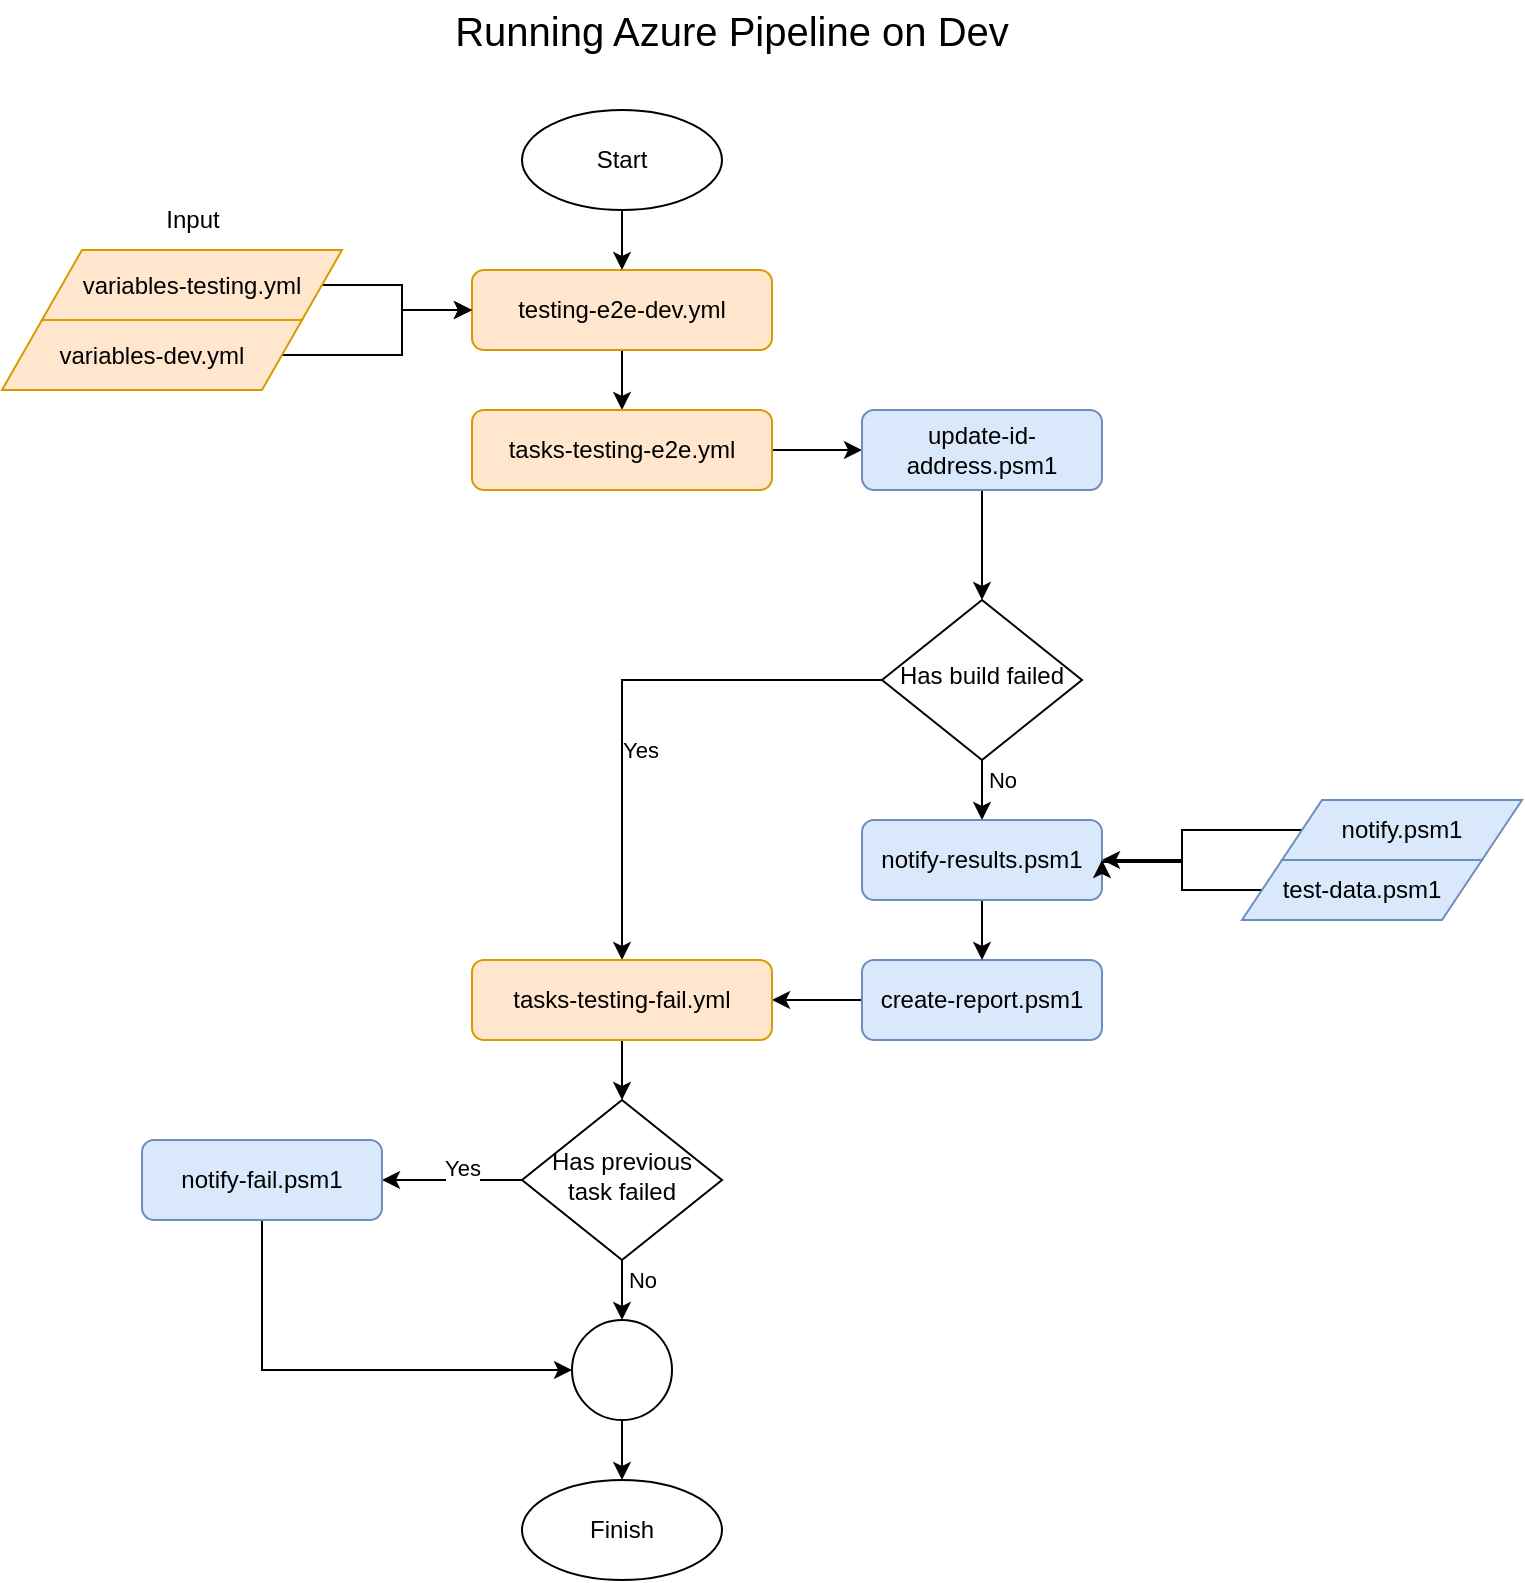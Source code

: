<mxfile version="22.1.17" type="github">
  <diagram id="C5RBs43oDa-KdzZeNtuy" name="Page-1">
    <mxGraphModel dx="986" dy="560" grid="1" gridSize="10" guides="1" tooltips="1" connect="1" arrows="1" fold="1" page="1" pageScale="1" pageWidth="827" pageHeight="1169" math="0" shadow="0">
      <root>
        <mxCell id="WIyWlLk6GJQsqaUBKTNV-0" />
        <mxCell id="WIyWlLk6GJQsqaUBKTNV-1" parent="WIyWlLk6GJQsqaUBKTNV-0" />
        <mxCell id="1_Ts7adoZFFohDj0qqpP-33" value="" style="edgeStyle=orthogonalEdgeStyle;rounded=0;orthogonalLoop=1;jettySize=auto;html=1;" edge="1" parent="WIyWlLk6GJQsqaUBKTNV-1" source="WIyWlLk6GJQsqaUBKTNV-6" target="1_Ts7adoZFFohDj0qqpP-32">
          <mxGeometry relative="1" as="geometry" />
        </mxCell>
        <mxCell id="1_Ts7adoZFFohDj0qqpP-34" value="No" style="edgeLabel;html=1;align=center;verticalAlign=middle;resizable=0;points=[];" vertex="1" connectable="0" parent="1_Ts7adoZFFohDj0qqpP-33">
          <mxGeometry x="0.2" relative="1" as="geometry">
            <mxPoint x="10" as="offset" />
          </mxGeometry>
        </mxCell>
        <mxCell id="1_Ts7adoZFFohDj0qqpP-36" value="" style="edgeStyle=orthogonalEdgeStyle;rounded=0;orthogonalLoop=1;jettySize=auto;html=1;" edge="1" parent="WIyWlLk6GJQsqaUBKTNV-1" source="WIyWlLk6GJQsqaUBKTNV-6" target="1_Ts7adoZFFohDj0qqpP-3">
          <mxGeometry relative="1" as="geometry" />
        </mxCell>
        <mxCell id="1_Ts7adoZFFohDj0qqpP-37" value="Yes" style="edgeLabel;html=1;align=center;verticalAlign=middle;resizable=0;points=[];" vertex="1" connectable="0" parent="1_Ts7adoZFFohDj0qqpP-36">
          <mxGeometry x="-0.16" y="2" relative="1" as="geometry">
            <mxPoint x="-1" y="-8" as="offset" />
          </mxGeometry>
        </mxCell>
        <mxCell id="WIyWlLk6GJQsqaUBKTNV-6" value="Has previous task failed" style="rhombus;whiteSpace=wrap;html=1;shadow=0;fontFamily=Helvetica;fontSize=12;align=center;strokeWidth=1;spacing=6;spacingTop=-4;" parent="WIyWlLk6GJQsqaUBKTNV-1" vertex="1">
          <mxGeometry x="280" y="580" width="100" height="80" as="geometry" />
        </mxCell>
        <mxCell id="1_Ts7adoZFFohDj0qqpP-48" value="" style="edgeStyle=orthogonalEdgeStyle;rounded=0;orthogonalLoop=1;jettySize=auto;html=1;" edge="1" parent="WIyWlLk6GJQsqaUBKTNV-1" source="WIyWlLk6GJQsqaUBKTNV-10" target="1_Ts7adoZFFohDj0qqpP-8">
          <mxGeometry relative="1" as="geometry" />
        </mxCell>
        <mxCell id="1_Ts7adoZFFohDj0qqpP-49" value="Yes" style="edgeLabel;html=1;align=center;verticalAlign=middle;resizable=0;points=[];" vertex="1" connectable="0" parent="1_Ts7adoZFFohDj0qqpP-48">
          <mxGeometry x="0.018" y="-4" relative="1" as="geometry">
            <mxPoint x="13" y="27" as="offset" />
          </mxGeometry>
        </mxCell>
        <mxCell id="1_Ts7adoZFFohDj0qqpP-50" value="" style="edgeStyle=orthogonalEdgeStyle;rounded=0;orthogonalLoop=1;jettySize=auto;html=1;" edge="1" parent="WIyWlLk6GJQsqaUBKTNV-1" source="WIyWlLk6GJQsqaUBKTNV-10" target="1_Ts7adoZFFohDj0qqpP-2">
          <mxGeometry relative="1" as="geometry" />
        </mxCell>
        <mxCell id="1_Ts7adoZFFohDj0qqpP-51" value="No" style="edgeLabel;html=1;align=center;verticalAlign=middle;resizable=0;points=[];" vertex="1" connectable="0" parent="1_Ts7adoZFFohDj0qqpP-50">
          <mxGeometry x="0.24" relative="1" as="geometry">
            <mxPoint x="10" y="-1" as="offset" />
          </mxGeometry>
        </mxCell>
        <mxCell id="WIyWlLk6GJQsqaUBKTNV-10" value="Has build failed" style="rhombus;whiteSpace=wrap;html=1;shadow=0;fontFamily=Helvetica;fontSize=12;align=center;strokeWidth=1;spacing=6;spacingTop=-4;" parent="WIyWlLk6GJQsqaUBKTNV-1" vertex="1">
          <mxGeometry x="460" y="330" width="100" height="80" as="geometry" />
        </mxCell>
        <mxCell id="1_Ts7adoZFFohDj0qqpP-11" value="" style="edgeStyle=orthogonalEdgeStyle;rounded=0;orthogonalLoop=1;jettySize=auto;html=1;" edge="1" parent="WIyWlLk6GJQsqaUBKTNV-1" source="WIyWlLk6GJQsqaUBKTNV-12" target="1_Ts7adoZFFohDj0qqpP-7">
          <mxGeometry relative="1" as="geometry" />
        </mxCell>
        <mxCell id="WIyWlLk6GJQsqaUBKTNV-12" value="testing-e2e-dev.yml" style="rounded=1;whiteSpace=wrap;html=1;fontSize=12;glass=0;strokeWidth=1;shadow=0;fillColor=#ffe6cc;strokeColor=#d79b00;" parent="WIyWlLk6GJQsqaUBKTNV-1" vertex="1">
          <mxGeometry x="255" y="165" width="150" height="40" as="geometry" />
        </mxCell>
        <mxCell id="1_Ts7adoZFFohDj0qqpP-60" value="" style="edgeStyle=orthogonalEdgeStyle;rounded=0;orthogonalLoop=1;jettySize=auto;html=1;" edge="1" parent="WIyWlLk6GJQsqaUBKTNV-1" source="1_Ts7adoZFFohDj0qqpP-1" target="1_Ts7adoZFFohDj0qqpP-8">
          <mxGeometry relative="1" as="geometry" />
        </mxCell>
        <mxCell id="1_Ts7adoZFFohDj0qqpP-1" value="create-report.psm1" style="rounded=1;whiteSpace=wrap;html=1;fontSize=12;glass=0;strokeWidth=1;shadow=0;fillColor=#dae8fc;strokeColor=#6c8ebf;" vertex="1" parent="WIyWlLk6GJQsqaUBKTNV-1">
          <mxGeometry x="450" y="510" width="120" height="40" as="geometry" />
        </mxCell>
        <mxCell id="1_Ts7adoZFFohDj0qqpP-58" value="" style="edgeStyle=orthogonalEdgeStyle;rounded=0;orthogonalLoop=1;jettySize=auto;html=1;" edge="1" parent="WIyWlLk6GJQsqaUBKTNV-1" source="1_Ts7adoZFFohDj0qqpP-2" target="1_Ts7adoZFFohDj0qqpP-1">
          <mxGeometry relative="1" as="geometry" />
        </mxCell>
        <mxCell id="1_Ts7adoZFFohDj0qqpP-2" value="notify-results.psm1" style="rounded=1;whiteSpace=wrap;html=1;fontSize=12;glass=0;strokeWidth=1;shadow=0;fillColor=#dae8fc;strokeColor=#6c8ebf;" vertex="1" parent="WIyWlLk6GJQsqaUBKTNV-1">
          <mxGeometry x="450" y="440" width="120" height="40" as="geometry" />
        </mxCell>
        <mxCell id="1_Ts7adoZFFohDj0qqpP-46" style="edgeStyle=orthogonalEdgeStyle;rounded=0;orthogonalLoop=1;jettySize=auto;html=1;exitX=0.5;exitY=1;exitDx=0;exitDy=0;entryX=0;entryY=0.5;entryDx=0;entryDy=0;" edge="1" parent="WIyWlLk6GJQsqaUBKTNV-1" source="1_Ts7adoZFFohDj0qqpP-3" target="1_Ts7adoZFFohDj0qqpP-32">
          <mxGeometry relative="1" as="geometry" />
        </mxCell>
        <mxCell id="1_Ts7adoZFFohDj0qqpP-3" value="notify-fail.psm1" style="rounded=1;whiteSpace=wrap;html=1;fontSize=12;glass=0;strokeWidth=1;shadow=0;fillColor=#dae8fc;strokeColor=#6c8ebf;" vertex="1" parent="WIyWlLk6GJQsqaUBKTNV-1">
          <mxGeometry x="90" y="600" width="120" height="40" as="geometry" />
        </mxCell>
        <mxCell id="1_Ts7adoZFFohDj0qqpP-10" style="edgeStyle=orthogonalEdgeStyle;rounded=0;orthogonalLoop=1;jettySize=auto;html=1;exitX=0.5;exitY=1;exitDx=0;exitDy=0;entryX=0.5;entryY=0;entryDx=0;entryDy=0;" edge="1" parent="WIyWlLk6GJQsqaUBKTNV-1" source="1_Ts7adoZFFohDj0qqpP-4" target="WIyWlLk6GJQsqaUBKTNV-12">
          <mxGeometry relative="1" as="geometry" />
        </mxCell>
        <mxCell id="1_Ts7adoZFFohDj0qqpP-4" value="Start" style="ellipse;whiteSpace=wrap;html=1;" vertex="1" parent="WIyWlLk6GJQsqaUBKTNV-1">
          <mxGeometry x="280" y="85" width="100" height="50" as="geometry" />
        </mxCell>
        <mxCell id="1_Ts7adoZFFohDj0qqpP-5" value="Finish" style="ellipse;whiteSpace=wrap;html=1;" vertex="1" parent="WIyWlLk6GJQsqaUBKTNV-1">
          <mxGeometry x="280" y="770" width="100" height="50" as="geometry" />
        </mxCell>
        <mxCell id="1_Ts7adoZFFohDj0qqpP-63" value="" style="edgeStyle=orthogonalEdgeStyle;rounded=0;orthogonalLoop=1;jettySize=auto;html=1;" edge="1" parent="WIyWlLk6GJQsqaUBKTNV-1" source="1_Ts7adoZFFohDj0qqpP-7" target="1_Ts7adoZFFohDj0qqpP-61">
          <mxGeometry relative="1" as="geometry" />
        </mxCell>
        <mxCell id="1_Ts7adoZFFohDj0qqpP-7" value="tasks-testing-e2e.yml" style="rounded=1;whiteSpace=wrap;html=1;fontSize=12;glass=0;strokeWidth=1;shadow=0;fillColor=#ffe6cc;strokeColor=#d79b00;" vertex="1" parent="WIyWlLk6GJQsqaUBKTNV-1">
          <mxGeometry x="255" y="235" width="150" height="40" as="geometry" />
        </mxCell>
        <mxCell id="1_Ts7adoZFFohDj0qqpP-20" value="" style="edgeStyle=orthogonalEdgeStyle;rounded=0;orthogonalLoop=1;jettySize=auto;html=1;" edge="1" parent="WIyWlLk6GJQsqaUBKTNV-1" source="1_Ts7adoZFFohDj0qqpP-8" target="WIyWlLk6GJQsqaUBKTNV-6">
          <mxGeometry relative="1" as="geometry" />
        </mxCell>
        <mxCell id="1_Ts7adoZFFohDj0qqpP-8" value="tasks-testing-fail.yml" style="rounded=1;whiteSpace=wrap;html=1;fontSize=12;glass=0;strokeWidth=1;shadow=0;fillColor=#ffe6cc;strokeColor=#d79b00;" vertex="1" parent="WIyWlLk6GJQsqaUBKTNV-1">
          <mxGeometry x="255" y="510" width="150" height="40" as="geometry" />
        </mxCell>
        <mxCell id="1_Ts7adoZFFohDj0qqpP-9" value="&lt;font style=&quot;font-size: 20px;&quot;&gt;Running Azure Pipeline on Dev&lt;/font&gt;" style="text;html=1;strokeColor=none;fillColor=none;align=center;verticalAlign=middle;whiteSpace=wrap;rounded=0;" vertex="1" parent="WIyWlLk6GJQsqaUBKTNV-1">
          <mxGeometry x="180" y="30" width="410" height="30" as="geometry" />
        </mxCell>
        <mxCell id="1_Ts7adoZFFohDj0qqpP-13" value="" style="edgeStyle=orthogonalEdgeStyle;rounded=0;orthogonalLoop=1;jettySize=auto;html=1;" edge="1" parent="WIyWlLk6GJQsqaUBKTNV-1" source="1_Ts7adoZFFohDj0qqpP-12" target="WIyWlLk6GJQsqaUBKTNV-12">
          <mxGeometry relative="1" as="geometry">
            <Array as="points">
              <mxPoint x="220" y="173" />
              <mxPoint x="220" y="185" />
            </Array>
          </mxGeometry>
        </mxCell>
        <mxCell id="1_Ts7adoZFFohDj0qqpP-12" value="variables-testing.yml" style="shape=parallelogram;perimeter=parallelogramPerimeter;whiteSpace=wrap;html=1;fixedSize=1;fillColor=#ffe6cc;strokeColor=#d79b00;" vertex="1" parent="WIyWlLk6GJQsqaUBKTNV-1">
          <mxGeometry x="40" y="155" width="150" height="35" as="geometry" />
        </mxCell>
        <mxCell id="1_Ts7adoZFFohDj0qqpP-35" value="" style="edgeStyle=orthogonalEdgeStyle;rounded=0;orthogonalLoop=1;jettySize=auto;html=1;" edge="1" parent="WIyWlLk6GJQsqaUBKTNV-1" source="1_Ts7adoZFFohDj0qqpP-32" target="1_Ts7adoZFFohDj0qqpP-5">
          <mxGeometry relative="1" as="geometry" />
        </mxCell>
        <mxCell id="1_Ts7adoZFFohDj0qqpP-32" value="" style="ellipse;whiteSpace=wrap;html=1;aspect=fixed;" vertex="1" parent="WIyWlLk6GJQsqaUBKTNV-1">
          <mxGeometry x="305" y="690" width="50" height="50" as="geometry" />
        </mxCell>
        <mxCell id="1_Ts7adoZFFohDj0qqpP-40" style="edgeStyle=orthogonalEdgeStyle;rounded=0;orthogonalLoop=1;jettySize=auto;html=1;exitX=1;exitY=0.5;exitDx=0;exitDy=0;entryX=0;entryY=0.5;entryDx=0;entryDy=0;" edge="1" parent="WIyWlLk6GJQsqaUBKTNV-1" source="1_Ts7adoZFFohDj0qqpP-39" target="WIyWlLk6GJQsqaUBKTNV-12">
          <mxGeometry relative="1" as="geometry">
            <Array as="points">
              <mxPoint x="220" y="208" />
              <mxPoint x="220" y="185" />
            </Array>
          </mxGeometry>
        </mxCell>
        <mxCell id="1_Ts7adoZFFohDj0qqpP-39" value="variables-dev.yml" style="shape=parallelogram;perimeter=parallelogramPerimeter;whiteSpace=wrap;html=1;fixedSize=1;fillColor=#ffe6cc;strokeColor=#d79b00;" vertex="1" parent="WIyWlLk6GJQsqaUBKTNV-1">
          <mxGeometry x="20" y="190" width="150" height="35" as="geometry" />
        </mxCell>
        <mxCell id="1_Ts7adoZFFohDj0qqpP-41" value="Input" style="text;html=1;align=center;verticalAlign=middle;resizable=0;points=[];autosize=1;strokeColor=none;fillColor=none;" vertex="1" parent="WIyWlLk6GJQsqaUBKTNV-1">
          <mxGeometry x="90" y="125" width="50" height="30" as="geometry" />
        </mxCell>
        <mxCell id="1_Ts7adoZFFohDj0qqpP-52" style="edgeStyle=orthogonalEdgeStyle;rounded=0;orthogonalLoop=1;jettySize=auto;html=1;exitX=0.5;exitY=1;exitDx=0;exitDy=0;" edge="1" parent="WIyWlLk6GJQsqaUBKTNV-1">
          <mxGeometry relative="1" as="geometry">
            <mxPoint x="690" y="375" as="sourcePoint" />
            <mxPoint x="690" y="375" as="targetPoint" />
          </mxGeometry>
        </mxCell>
        <mxCell id="1_Ts7adoZFFohDj0qqpP-56" style="edgeStyle=orthogonalEdgeStyle;rounded=0;orthogonalLoop=1;jettySize=auto;html=1;exitX=0;exitY=0.5;exitDx=0;exitDy=0;entryX=1;entryY=0.5;entryDx=0;entryDy=0;" edge="1" parent="WIyWlLk6GJQsqaUBKTNV-1" source="1_Ts7adoZFFohDj0qqpP-53" target="1_Ts7adoZFFohDj0qqpP-2">
          <mxGeometry relative="1" as="geometry">
            <Array as="points">
              <mxPoint x="610" y="445" />
              <mxPoint x="610" y="460" />
            </Array>
          </mxGeometry>
        </mxCell>
        <mxCell id="1_Ts7adoZFFohDj0qqpP-53" value="notify.psm1" style="shape=parallelogram;perimeter=parallelogramPerimeter;whiteSpace=wrap;html=1;fixedSize=1;fillColor=#dae8fc;strokeColor=#6c8ebf;" vertex="1" parent="WIyWlLk6GJQsqaUBKTNV-1">
          <mxGeometry x="660" y="430" width="120" height="30" as="geometry" />
        </mxCell>
        <mxCell id="1_Ts7adoZFFohDj0qqpP-57" style="edgeStyle=orthogonalEdgeStyle;rounded=0;orthogonalLoop=1;jettySize=auto;html=1;exitX=0;exitY=0.5;exitDx=0;exitDy=0;" edge="1" parent="WIyWlLk6GJQsqaUBKTNV-1" source="1_Ts7adoZFFohDj0qqpP-54">
          <mxGeometry relative="1" as="geometry">
            <mxPoint x="570" y="460" as="targetPoint" />
            <Array as="points">
              <mxPoint x="610" y="475" />
              <mxPoint x="610" y="461" />
            </Array>
          </mxGeometry>
        </mxCell>
        <mxCell id="1_Ts7adoZFFohDj0qqpP-54" value="test-data.psm1" style="shape=parallelogram;perimeter=parallelogramPerimeter;whiteSpace=wrap;html=1;fixedSize=1;fillColor=#dae8fc;strokeColor=#6c8ebf;" vertex="1" parent="WIyWlLk6GJQsqaUBKTNV-1">
          <mxGeometry x="640" y="460" width="120" height="30" as="geometry" />
        </mxCell>
        <mxCell id="1_Ts7adoZFFohDj0qqpP-64" value="" style="edgeStyle=orthogonalEdgeStyle;rounded=0;orthogonalLoop=1;jettySize=auto;html=1;" edge="1" parent="WIyWlLk6GJQsqaUBKTNV-1" source="1_Ts7adoZFFohDj0qqpP-61" target="WIyWlLk6GJQsqaUBKTNV-10">
          <mxGeometry relative="1" as="geometry" />
        </mxCell>
        <mxCell id="1_Ts7adoZFFohDj0qqpP-61" value="update-id-address.psm1" style="rounded=1;whiteSpace=wrap;html=1;fontSize=12;glass=0;strokeWidth=1;shadow=0;fillColor=#dae8fc;strokeColor=#6c8ebf;" vertex="1" parent="WIyWlLk6GJQsqaUBKTNV-1">
          <mxGeometry x="450" y="235" width="120" height="40" as="geometry" />
        </mxCell>
      </root>
    </mxGraphModel>
  </diagram>
</mxfile>
